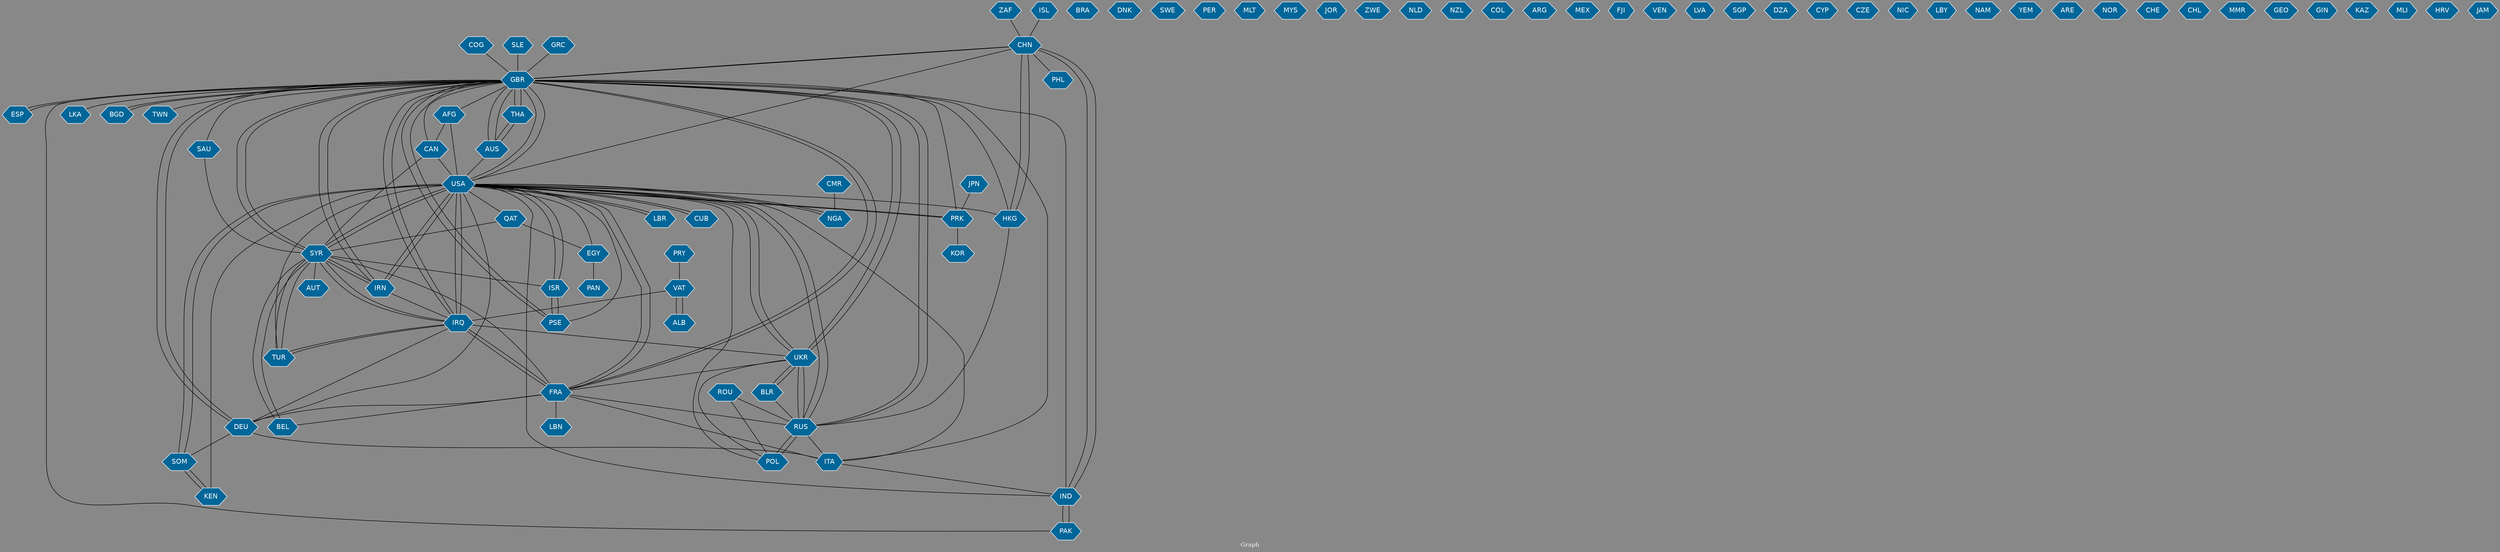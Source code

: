 // Countries together in item graph
graph {
	graph [bgcolor="#888888" fontcolor=white fontsize=12 label="Graph" outputorder=edgesfirst overlap=prism]
	node [color=white fillcolor="#006699" fontcolor=white fontname=Helvetica shape=hexagon style=filled]
	edge [arrowhead=open color=black fontcolor=white fontname=Courier fontsize=12]
		ZAF [label=ZAF]
		BRA [label=BRA]
		USA [label=USA]
		THA [label=THA]
		GBR [label=GBR]
		AFG [label=AFG]
		SYR [label=SYR]
		CHN [label=CHN]
		JPN [label=JPN]
		DEU [label=DEU]
		RUS [label=RUS]
		IRQ [label=IRQ]
		FRA [label=FRA]
		SAU [label=SAU]
		DNK [label=DNK]
		SWE [label=SWE]
		TUR [label=TUR]
		AUS [label=AUS]
		SOM [label=SOM]
		HKG [label=HKG]
		LBR [label=LBR]
		UKR [label=UKR]
		SLE [label=SLE]
		VAT [label=VAT]
		ALB [label=ALB]
		CAN [label=CAN]
		ESP [label=ESP]
		POL [label=POL]
		IND [label=IND]
		ISL [label=ISL]
		ISR [label=ISR]
		PAK [label=PAK]
		ITA [label=ITA]
		PSE [label=PSE]
		IRN [label=IRN]
		PER [label=PER]
		PRK [label=PRK]
		ROU [label=ROU]
		MLT [label=MLT]
		EGY [label=EGY]
		PAN [label=PAN]
		MYS [label=MYS]
		JOR [label=JOR]
		LKA [label=LKA]
		ZWE [label=ZWE]
		BGD [label=BGD]
		GRC [label=GRC]
		NGA [label=NGA]
		NLD [label=NLD]
		NZL [label=NZL]
		COL [label=COL]
		KEN [label=KEN]
		ARG [label=ARG]
		BLR [label=BLR]
		CUB [label=CUB]
		LBN [label=LBN]
		MEX [label=MEX]
		FJI [label=FJI]
		VEN [label=VEN]
		LVA [label=LVA]
		QAT [label=QAT]
		SGP [label=SGP]
		DZA [label=DZA]
		CYP [label=CYP]
		CZE [label=CZE]
		BEL [label=BEL]
		NIC [label=NIC]
		LBY [label=LBY]
		NAM [label=NAM]
		YEM [label=YEM]
		ARE [label=ARE]
		PHL [label=PHL]
		KOR [label=KOR]
		NOR [label=NOR]
		CHE [label=CHE]
		CHL [label=CHL]
		MMR [label=MMR]
		GEO [label=GEO]
		AUT [label=AUT]
		GIN [label=GIN]
		KAZ [label=KAZ]
		MLI [label=MLI]
		CMR [label=CMR]
		TWN [label=TWN]
		HRV [label=HRV]
		JAM [label=JAM]
		COG [label=COG]
		PRY [label=PRY]
			FRA -- BEL [weight=1]
			UKR -- FRA [weight=1]
			GBR -- IRN [weight=9]
			IRQ -- GBR [weight=2]
			SYR -- TUR [weight=2]
			ISL -- CHN [weight=1]
			HKG -- RUS [weight=1]
			CAN -- USA [weight=1]
			AUS -- THA [weight=1]
			IRQ -- DEU [weight=1]
			TUR -- SYR [weight=3]
			SLE -- GBR [weight=1]
			USA -- SOM [weight=4]
			DEU -- GBR [weight=2]
			AFG -- USA [weight=1]
			ZAF -- CHN [weight=1]
			SYR -- ISR [weight=1]
			IND -- CHN [weight=2]
			LBR -- USA [weight=1]
			CAN -- SYR [weight=1]
			GBR -- PSE [weight=1]
			BGD -- GBR [weight=1]
			USA -- NGA [weight=1]
			ROU -- POL [weight=1]
			PAK -- IND [weight=1]
			TUR -- USA [weight=2]
			GBR -- THA [weight=12]
			PRK -- USA [weight=4]
			IRQ -- FRA [weight=4]
			SAU -- SYR [weight=1]
			SYR -- IRN [weight=1]
			USA -- UKR [weight=2]
			USA -- IRN [weight=5]
			PRK -- GBR [weight=2]
			SYR -- BEL [weight=1]
			NGA -- USA [weight=1]
			THA -- GBR [weight=13]
			JPN -- PRK [weight=1]
			USA -- LBR [weight=2]
			SYR -- AUT [weight=1]
			EGY -- USA [weight=1]
			PSE -- GBR [weight=1]
			AFG -- CAN [weight=1]
			CHN -- GBR [weight=1]
			GBR -- CHN [weight=2]
			PAK -- GBR [weight=1]
			BLR -- RUS [weight=1]
			GBR -- CAN [weight=1]
			DEU -- ITA [weight=1]
			CHN -- IND [weight=2]
			GBR -- HKG [weight=3]
			USA -- SYR [weight=24]
			GBR -- DEU [weight=2]
			USA -- IRQ [weight=9]
			BLR -- UKR [weight=2]
			GBR -- IND [weight=3]
			RUS -- POL [weight=2]
			UKR -- USA [weight=2]
			USA -- RUS [weight=4]
			IRQ -- SYR [weight=3]
			PSE -- ISR [weight=3]
			HKG -- CHN [weight=3]
			ISR -- USA [weight=1]
			TUR -- IRQ [weight=1]
			GBR -- RUS [weight=2]
			KEN -- SOM [weight=1]
			IRN -- SYR [weight=1]
			GBR -- ESP [weight=3]
			FRA -- DEU [weight=1]
			POL -- USA [weight=1]
			KEN -- USA [weight=3]
			GBR -- AUS [weight=2]
			GBR -- SYR [weight=3]
			AUS -- GBR [weight=2]
			FRA -- USA [weight=1]
			ISR -- PSE [weight=3]
			IND -- PAK [weight=1]
			FRA -- GBR [weight=3]
			FRA -- ITA [weight=1]
			IRN -- IRQ [weight=1]
			UKR -- POL [weight=1]
			ALB -- VAT [weight=1]
			THA -- AUS [weight=1]
			PRY -- VAT [weight=1]
			IRQ -- UKR [weight=1]
			GBR -- TWN [weight=1]
			ITA -- IND [weight=1]
			GBR -- FRA [weight=2]
			VAT -- IRQ [weight=1]
			EGY -- PAN [weight=1]
			GBR -- AFG [weight=1]
			UKR -- GBR [weight=1]
			FRA -- SYR [weight=2]
			CHN -- PHL [weight=1]
			GBR -- SAU [weight=1]
			PRK -- KOR [weight=1]
			RUS -- UKR [weight=11]
			ITA -- USA [weight=1]
			USA -- FRA [weight=1]
			FRA -- RUS [weight=1]
			IRN -- USA [weight=4]
			USA -- PSE [weight=1]
			ESP -- GBR [weight=2]
			IRN -- GBR [weight=4]
			GRC -- GBR [weight=1]
			POL -- RUS [weight=1]
			FRA -- LBN [weight=1]
			USA -- QAT [weight=1]
			AUS -- USA [weight=1]
			GBR -- USA [weight=12]
			USA -- PRK [weight=5]
			USA -- ISR [weight=1]
			SYR -- USA [weight=15]
			SYR -- IRQ [weight=4]
			USA -- HKG [weight=2]
			UKR -- RUS [weight=17]
			UKR -- BLR [weight=2]
			IRQ -- USA [weight=8]
			QAT -- EGY [weight=1]
			COG -- GBR [weight=1]
			FRA -- IRQ [weight=3]
			QAT -- SYR [weight=1]
			USA -- IND [weight=3]
			GBR -- IRQ [weight=5]
			BEL -- SYR [weight=1]
			GBR -- BGD [weight=2]
			GBR -- UKR [weight=3]
			DEU -- SOM [weight=1]
			SOM -- KEN [weight=1]
			RUS -- USA [weight=6]
			USA -- CUB [weight=1]
			SOM -- USA [weight=2]
			DEU -- USA [weight=1]
			RUS -- GBR [weight=1]
			CUB -- USA [weight=1]
			ROU -- RUS [weight=1]
			GBR -- ITA [weight=1]
			USA -- CHN [weight=1]
			VAT -- ALB [weight=3]
			SYR -- GBR [weight=2]
			CMR -- NGA [weight=1]
			IRQ -- TUR [weight=1]
			USA -- GBR [weight=3]
			RUS -- ITA [weight=1]
			GBR -- LKA [weight=1]
			CHN -- HKG [weight=3]
}